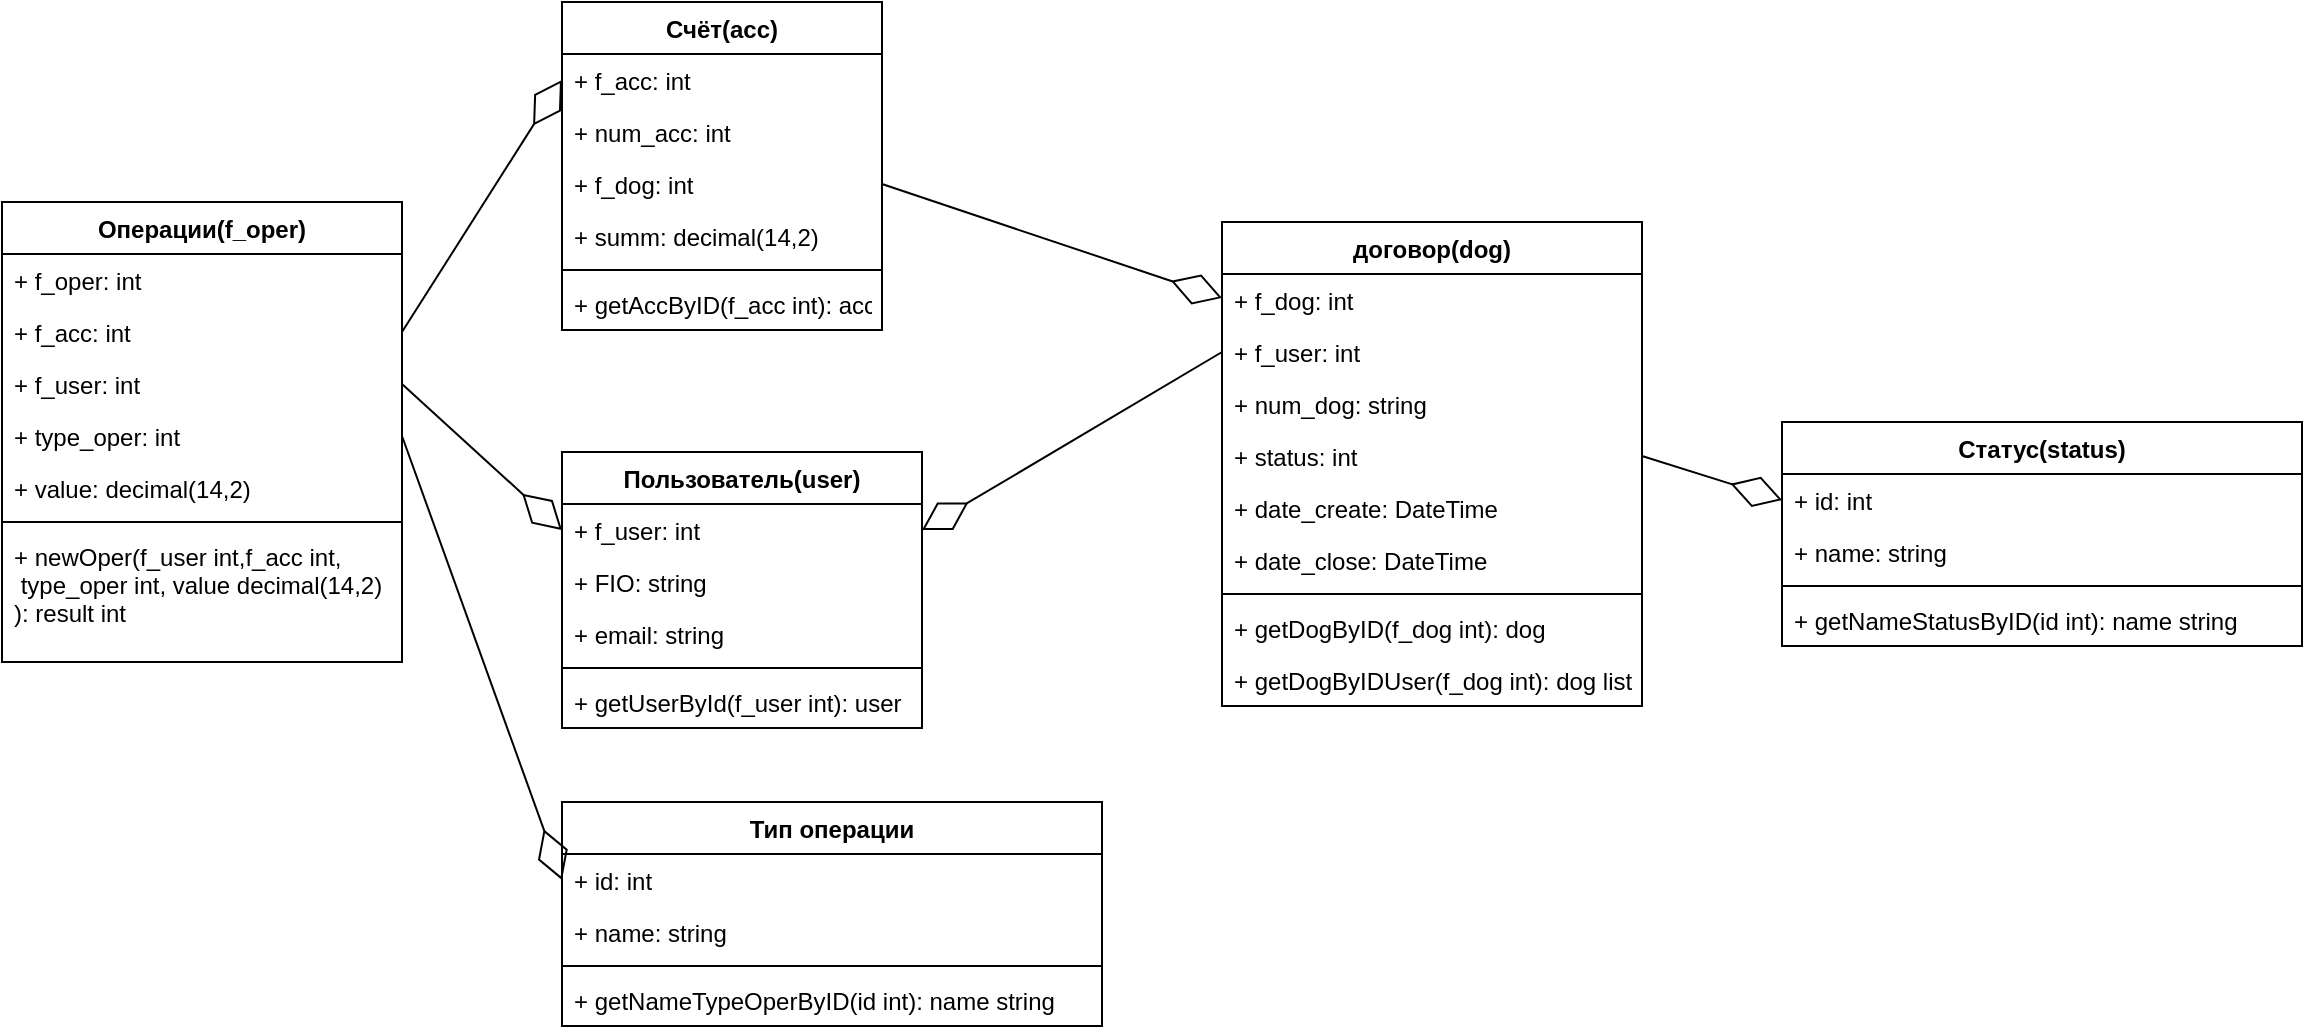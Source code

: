 <mxfile version="15.6.2" type="github" pages="3">
  <diagram name="Диаграмма классов" id="e7e014a7-5840-1c2e-5031-d8a46d1fe8dd">
    <mxGraphModel dx="1422" dy="762" grid="1" gridSize="10" guides="1" tooltips="1" connect="1" arrows="1" fold="1" page="1" pageScale="1" pageWidth="1169" pageHeight="826" background="none" math="0" shadow="0">
      <root>
        <mxCell id="0" />
        <mxCell id="1" parent="0" />
        <mxCell id="H6Q2h3wyojJIek6pG_1X-45" value="Пользователь(user)" style="swimlane;fontStyle=1;align=center;verticalAlign=top;childLayout=stackLayout;horizontal=1;startSize=26;horizontalStack=0;resizeParent=1;resizeParentMax=0;resizeLast=0;collapsible=1;marginBottom=0;" parent="1" vertex="1">
          <mxGeometry x="290" y="275" width="180" height="138" as="geometry" />
        </mxCell>
        <mxCell id="H6Q2h3wyojJIek6pG_1X-46" value="+ f_user: int" style="text;strokeColor=none;fillColor=none;align=left;verticalAlign=top;spacingLeft=4;spacingRight=4;overflow=hidden;rotatable=0;points=[[0,0.5],[1,0.5]];portConstraint=eastwest;" parent="H6Q2h3wyojJIek6pG_1X-45" vertex="1">
          <mxGeometry y="26" width="180" height="26" as="geometry" />
        </mxCell>
        <mxCell id="H6Q2h3wyojJIek6pG_1X-50" value="+ FIO: string" style="text;strokeColor=none;fillColor=none;align=left;verticalAlign=top;spacingLeft=4;spacingRight=4;overflow=hidden;rotatable=0;points=[[0,0.5],[1,0.5]];portConstraint=eastwest;" parent="H6Q2h3wyojJIek6pG_1X-45" vertex="1">
          <mxGeometry y="52" width="180" height="26" as="geometry" />
        </mxCell>
        <mxCell id="H6Q2h3wyojJIek6pG_1X-49" value="+ email: string" style="text;strokeColor=none;fillColor=none;align=left;verticalAlign=top;spacingLeft=4;spacingRight=4;overflow=hidden;rotatable=0;points=[[0,0.5],[1,0.5]];portConstraint=eastwest;" parent="H6Q2h3wyojJIek6pG_1X-45" vertex="1">
          <mxGeometry y="78" width="180" height="26" as="geometry" />
        </mxCell>
        <mxCell id="H6Q2h3wyojJIek6pG_1X-47" value="" style="line;strokeWidth=1;fillColor=none;align=left;verticalAlign=middle;spacingTop=-1;spacingLeft=3;spacingRight=3;rotatable=0;labelPosition=right;points=[];portConstraint=eastwest;" parent="H6Q2h3wyojJIek6pG_1X-45" vertex="1">
          <mxGeometry y="104" width="180" height="8" as="geometry" />
        </mxCell>
        <mxCell id="H6Q2h3wyojJIek6pG_1X-48" value="+ getUserById(f_user int): user" style="text;strokeColor=none;fillColor=none;align=left;verticalAlign=top;spacingLeft=4;spacingRight=4;overflow=hidden;rotatable=0;points=[[0,0.5],[1,0.5]];portConstraint=eastwest;" parent="H6Q2h3wyojJIek6pG_1X-45" vertex="1">
          <mxGeometry y="112" width="180" height="26" as="geometry" />
        </mxCell>
        <mxCell id="H6Q2h3wyojJIek6pG_1X-51" value="договор(dog)" style="swimlane;fontStyle=1;align=center;verticalAlign=top;childLayout=stackLayout;horizontal=1;startSize=26;horizontalStack=0;resizeParent=1;resizeParentMax=0;resizeLast=0;collapsible=1;marginBottom=0;" parent="1" vertex="1">
          <mxGeometry x="620" y="160" width="210" height="242" as="geometry" />
        </mxCell>
        <mxCell id="H6Q2h3wyojJIek6pG_1X-52" value="+ f_dog: int" style="text;strokeColor=none;fillColor=none;align=left;verticalAlign=top;spacingLeft=4;spacingRight=4;overflow=hidden;rotatable=0;points=[[0,0.5],[1,0.5]];portConstraint=eastwest;" parent="H6Q2h3wyojJIek6pG_1X-51" vertex="1">
          <mxGeometry y="26" width="210" height="26" as="geometry" />
        </mxCell>
        <mxCell id="H6Q2h3wyojJIek6pG_1X-66" value="" style="endArrow=diamondThin;endFill=0;endSize=24;html=1;rounded=0;entryX=1;entryY=0.5;entryDx=0;entryDy=0;exitX=1;exitY=0.5;exitDx=0;exitDy=0;" parent="H6Q2h3wyojJIek6pG_1X-51" source="H6Q2h3wyojJIek6pG_1X-60" edge="1">
          <mxGeometry width="160" relative="1" as="geometry">
            <mxPoint x="140" y="144" as="sourcePoint" />
            <mxPoint y="38" as="targetPoint" />
          </mxGeometry>
        </mxCell>
        <mxCell id="H6Q2h3wyojJIek6pG_1X-61" value="+ f_user: int" style="text;strokeColor=none;fillColor=none;align=left;verticalAlign=top;spacingLeft=4;spacingRight=4;overflow=hidden;rotatable=0;points=[[0,0.5],[1,0.5]];portConstraint=eastwest;" parent="H6Q2h3wyojJIek6pG_1X-51" vertex="1">
          <mxGeometry y="52" width="210" height="26" as="geometry" />
        </mxCell>
        <mxCell id="H6Q2h3wyojJIek6pG_1X-62" value="+ num_dog: string" style="text;strokeColor=none;fillColor=none;align=left;verticalAlign=top;spacingLeft=4;spacingRight=4;overflow=hidden;rotatable=0;points=[[0,0.5],[1,0.5]];portConstraint=eastwest;" parent="H6Q2h3wyojJIek6pG_1X-51" vertex="1">
          <mxGeometry y="78" width="210" height="26" as="geometry" />
        </mxCell>
        <mxCell id="H6Q2h3wyojJIek6pG_1X-69" value="+ status: int" style="text;strokeColor=none;fillColor=none;align=left;verticalAlign=top;spacingLeft=4;spacingRight=4;overflow=hidden;rotatable=0;points=[[0,0.5],[1,0.5]];portConstraint=eastwest;" parent="H6Q2h3wyojJIek6pG_1X-51" vertex="1">
          <mxGeometry y="104" width="210" height="26" as="geometry" />
        </mxCell>
        <mxCell id="H6Q2h3wyojJIek6pG_1X-67" value="+ date_create: DateTime" style="text;strokeColor=none;fillColor=none;align=left;verticalAlign=top;spacingLeft=4;spacingRight=4;overflow=hidden;rotatable=0;points=[[0,0.5],[1,0.5]];portConstraint=eastwest;" parent="H6Q2h3wyojJIek6pG_1X-51" vertex="1">
          <mxGeometry y="130" width="210" height="26" as="geometry" />
        </mxCell>
        <mxCell id="H6Q2h3wyojJIek6pG_1X-68" value="+ date_close: DateTime" style="text;strokeColor=none;fillColor=none;align=left;verticalAlign=top;spacingLeft=4;spacingRight=4;overflow=hidden;rotatable=0;points=[[0,0.5],[1,0.5]];portConstraint=eastwest;" parent="H6Q2h3wyojJIek6pG_1X-51" vertex="1">
          <mxGeometry y="156" width="210" height="26" as="geometry" />
        </mxCell>
        <mxCell id="H6Q2h3wyojJIek6pG_1X-53" value="" style="line;strokeWidth=1;fillColor=none;align=left;verticalAlign=middle;spacingTop=-1;spacingLeft=3;spacingRight=3;rotatable=0;labelPosition=right;points=[];portConstraint=eastwest;" parent="H6Q2h3wyojJIek6pG_1X-51" vertex="1">
          <mxGeometry y="182" width="210" height="8" as="geometry" />
        </mxCell>
        <mxCell id="H6Q2h3wyojJIek6pG_1X-54" value="+ getDogByID(f_dog int): dog&#xa;" style="text;strokeColor=none;fillColor=none;align=left;verticalAlign=top;spacingLeft=4;spacingRight=4;overflow=hidden;rotatable=0;points=[[0,0.5],[1,0.5]];portConstraint=eastwest;" parent="H6Q2h3wyojJIek6pG_1X-51" vertex="1">
          <mxGeometry y="190" width="210" height="26" as="geometry" />
        </mxCell>
        <mxCell id="H6Q2h3wyojJIek6pG_1X-64" value="+ getDogByIDUser(f_dog int): dog list&#xa;" style="text;strokeColor=none;fillColor=none;align=left;verticalAlign=top;spacingLeft=4;spacingRight=4;overflow=hidden;rotatable=0;points=[[0,0.5],[1,0.5]];portConstraint=eastwest;" parent="H6Q2h3wyojJIek6pG_1X-51" vertex="1">
          <mxGeometry y="216" width="210" height="26" as="geometry" />
        </mxCell>
        <mxCell id="H6Q2h3wyojJIek6pG_1X-55" value="Счёт(acc)" style="swimlane;fontStyle=1;align=center;verticalAlign=top;childLayout=stackLayout;horizontal=1;startSize=26;horizontalStack=0;resizeParent=1;resizeParentMax=0;resizeLast=0;collapsible=1;marginBottom=0;" parent="1" vertex="1">
          <mxGeometry x="290" y="50" width="160" height="164" as="geometry" />
        </mxCell>
        <mxCell id="H6Q2h3wyojJIek6pG_1X-56" value="+ f_acc: int" style="text;strokeColor=none;fillColor=none;align=left;verticalAlign=top;spacingLeft=4;spacingRight=4;overflow=hidden;rotatable=0;points=[[0,0.5],[1,0.5]];portConstraint=eastwest;" parent="H6Q2h3wyojJIek6pG_1X-55" vertex="1">
          <mxGeometry y="26" width="160" height="26" as="geometry" />
        </mxCell>
        <mxCell id="H6Q2h3wyojJIek6pG_1X-59" value="+ num_acc: int" style="text;strokeColor=none;fillColor=none;align=left;verticalAlign=top;spacingLeft=4;spacingRight=4;overflow=hidden;rotatable=0;points=[[0,0.5],[1,0.5]];portConstraint=eastwest;" parent="H6Q2h3wyojJIek6pG_1X-55" vertex="1">
          <mxGeometry y="52" width="160" height="26" as="geometry" />
        </mxCell>
        <mxCell id="H6Q2h3wyojJIek6pG_1X-60" value="+ f_dog: int" style="text;strokeColor=none;fillColor=none;align=left;verticalAlign=top;spacingLeft=4;spacingRight=4;overflow=hidden;rotatable=0;points=[[0,0.5],[1,0.5]];portConstraint=eastwest;" parent="H6Q2h3wyojJIek6pG_1X-55" vertex="1">
          <mxGeometry y="78" width="160" height="26" as="geometry" />
        </mxCell>
        <mxCell id="H6Q2h3wyojJIek6pG_1X-63" value="+ summ: decimal(14,2)" style="text;strokeColor=none;fillColor=none;align=left;verticalAlign=top;spacingLeft=4;spacingRight=4;overflow=hidden;rotatable=0;points=[[0,0.5],[1,0.5]];portConstraint=eastwest;" parent="H6Q2h3wyojJIek6pG_1X-55" vertex="1">
          <mxGeometry y="104" width="160" height="26" as="geometry" />
        </mxCell>
        <mxCell id="H6Q2h3wyojJIek6pG_1X-57" value="" style="line;strokeWidth=1;fillColor=none;align=left;verticalAlign=middle;spacingTop=-1;spacingLeft=3;spacingRight=3;rotatable=0;labelPosition=right;points=[];portConstraint=eastwest;" parent="H6Q2h3wyojJIek6pG_1X-55" vertex="1">
          <mxGeometry y="130" width="160" height="8" as="geometry" />
        </mxCell>
        <mxCell id="H6Q2h3wyojJIek6pG_1X-58" value="+ getAccByID(f_acc int): acc" style="text;strokeColor=none;fillColor=none;align=left;verticalAlign=top;spacingLeft=4;spacingRight=4;overflow=hidden;rotatable=0;points=[[0,0.5],[1,0.5]];portConstraint=eastwest;" parent="H6Q2h3wyojJIek6pG_1X-55" vertex="1">
          <mxGeometry y="138" width="160" height="26" as="geometry" />
        </mxCell>
        <mxCell id="H6Q2h3wyojJIek6pG_1X-65" value="" style="endArrow=diamondThin;endFill=0;endSize=24;html=1;rounded=0;entryX=1;entryY=0.5;entryDx=0;entryDy=0;exitX=0;exitY=0.5;exitDx=0;exitDy=0;" parent="1" source="H6Q2h3wyojJIek6pG_1X-61" target="H6Q2h3wyojJIek6pG_1X-46" edge="1">
          <mxGeometry width="160" relative="1" as="geometry">
            <mxPoint x="740" y="320" as="sourcePoint" />
            <mxPoint x="900" y="320" as="targetPoint" />
          </mxGeometry>
        </mxCell>
        <mxCell id="H6Q2h3wyojJIek6pG_1X-70" value="Статус(status)" style="swimlane;fontStyle=1;align=center;verticalAlign=top;childLayout=stackLayout;horizontal=1;startSize=26;horizontalStack=0;resizeParent=1;resizeParentMax=0;resizeLast=0;collapsible=1;marginBottom=0;" parent="1" vertex="1">
          <mxGeometry x="900" y="260" width="260" height="112" as="geometry" />
        </mxCell>
        <mxCell id="H6Q2h3wyojJIek6pG_1X-71" value="+ id: int" style="text;strokeColor=none;fillColor=none;align=left;verticalAlign=top;spacingLeft=4;spacingRight=4;overflow=hidden;rotatable=0;points=[[0,0.5],[1,0.5]];portConstraint=eastwest;" parent="H6Q2h3wyojJIek6pG_1X-70" vertex="1">
          <mxGeometry y="26" width="260" height="26" as="geometry" />
        </mxCell>
        <mxCell id="H6Q2h3wyojJIek6pG_1X-74" value="+ name: string" style="text;strokeColor=none;fillColor=none;align=left;verticalAlign=top;spacingLeft=4;spacingRight=4;overflow=hidden;rotatable=0;points=[[0,0.5],[1,0.5]];portConstraint=eastwest;" parent="H6Q2h3wyojJIek6pG_1X-70" vertex="1">
          <mxGeometry y="52" width="260" height="26" as="geometry" />
        </mxCell>
        <mxCell id="H6Q2h3wyojJIek6pG_1X-72" value="" style="line;strokeWidth=1;fillColor=none;align=left;verticalAlign=middle;spacingTop=-1;spacingLeft=3;spacingRight=3;rotatable=0;labelPosition=right;points=[];portConstraint=eastwest;" parent="H6Q2h3wyojJIek6pG_1X-70" vertex="1">
          <mxGeometry y="78" width="260" height="8" as="geometry" />
        </mxCell>
        <mxCell id="H6Q2h3wyojJIek6pG_1X-73" value="+ getNameStatusByID(id int): name string&#xa;" style="text;strokeColor=none;fillColor=none;align=left;verticalAlign=top;spacingLeft=4;spacingRight=4;overflow=hidden;rotatable=0;points=[[0,0.5],[1,0.5]];portConstraint=eastwest;" parent="H6Q2h3wyojJIek6pG_1X-70" vertex="1">
          <mxGeometry y="86" width="260" height="26" as="geometry" />
        </mxCell>
        <mxCell id="H6Q2h3wyojJIek6pG_1X-76" value="" style="endArrow=diamondThin;endFill=0;endSize=24;html=1;rounded=0;entryX=0;entryY=0.5;entryDx=0;entryDy=0;exitX=1;exitY=0.5;exitDx=0;exitDy=0;" parent="1" source="H6Q2h3wyojJIek6pG_1X-69" target="H6Q2h3wyojJIek6pG_1X-71" edge="1">
          <mxGeometry width="160" relative="1" as="geometry">
            <mxPoint x="810" y="500" as="sourcePoint" />
            <mxPoint x="1010" y="567" as="targetPoint" />
          </mxGeometry>
        </mxCell>
        <mxCell id="H6Q2h3wyojJIek6pG_1X-77" value="Операции(f_oper)" style="swimlane;fontStyle=1;align=center;verticalAlign=top;childLayout=stackLayout;horizontal=1;startSize=26;horizontalStack=0;resizeParent=1;resizeParentMax=0;resizeLast=0;collapsible=1;marginBottom=0;" parent="1" vertex="1">
          <mxGeometry x="10" y="150" width="200" height="230" as="geometry" />
        </mxCell>
        <mxCell id="H6Q2h3wyojJIek6pG_1X-78" value="+ f_oper: int" style="text;strokeColor=none;fillColor=none;align=left;verticalAlign=top;spacingLeft=4;spacingRight=4;overflow=hidden;rotatable=0;points=[[0,0.5],[1,0.5]];portConstraint=eastwest;" parent="H6Q2h3wyojJIek6pG_1X-77" vertex="1">
          <mxGeometry y="26" width="200" height="26" as="geometry" />
        </mxCell>
        <mxCell id="H6Q2h3wyojJIek6pG_1X-81" value="+ f_acc: int" style="text;strokeColor=none;fillColor=none;align=left;verticalAlign=top;spacingLeft=4;spacingRight=4;overflow=hidden;rotatable=0;points=[[0,0.5],[1,0.5]];portConstraint=eastwest;" parent="H6Q2h3wyojJIek6pG_1X-77" vertex="1">
          <mxGeometry y="52" width="200" height="26" as="geometry" />
        </mxCell>
        <mxCell id="H6Q2h3wyojJIek6pG_1X-82" value="+ f_user: int" style="text;strokeColor=none;fillColor=none;align=left;verticalAlign=top;spacingLeft=4;spacingRight=4;overflow=hidden;rotatable=0;points=[[0,0.5],[1,0.5]];portConstraint=eastwest;" parent="H6Q2h3wyojJIek6pG_1X-77" vertex="1">
          <mxGeometry y="78" width="200" height="26" as="geometry" />
        </mxCell>
        <mxCell id="H6Q2h3wyojJIek6pG_1X-83" value="+ type_oper: int" style="text;strokeColor=none;fillColor=none;align=left;verticalAlign=top;spacingLeft=4;spacingRight=4;overflow=hidden;rotatable=0;points=[[0,0.5],[1,0.5]];portConstraint=eastwest;" parent="H6Q2h3wyojJIek6pG_1X-77" vertex="1">
          <mxGeometry y="104" width="200" height="26" as="geometry" />
        </mxCell>
        <mxCell id="H6Q2h3wyojJIek6pG_1X-84" value="+ value: decimal(14,2)" style="text;strokeColor=none;fillColor=none;align=left;verticalAlign=top;spacingLeft=4;spacingRight=4;overflow=hidden;rotatable=0;points=[[0,0.5],[1,0.5]];portConstraint=eastwest;" parent="H6Q2h3wyojJIek6pG_1X-77" vertex="1">
          <mxGeometry y="130" width="200" height="26" as="geometry" />
        </mxCell>
        <mxCell id="H6Q2h3wyojJIek6pG_1X-79" value="" style="line;strokeWidth=1;fillColor=none;align=left;verticalAlign=middle;spacingTop=-1;spacingLeft=3;spacingRight=3;rotatable=0;labelPosition=right;points=[];portConstraint=eastwest;" parent="H6Q2h3wyojJIek6pG_1X-77" vertex="1">
          <mxGeometry y="156" width="200" height="8" as="geometry" />
        </mxCell>
        <mxCell id="H6Q2h3wyojJIek6pG_1X-80" value="+ newOper(f_user int,f_acc int,&#xa; type_oper int, value decimal(14,2)&#xa;): result int" style="text;strokeColor=none;fillColor=none;align=left;verticalAlign=top;spacingLeft=4;spacingRight=4;overflow=hidden;rotatable=0;points=[[0,0.5],[1,0.5]];portConstraint=eastwest;" parent="H6Q2h3wyojJIek6pG_1X-77" vertex="1">
          <mxGeometry y="164" width="200" height="66" as="geometry" />
        </mxCell>
        <mxCell id="H6Q2h3wyojJIek6pG_1X-85" value="" style="endArrow=diamondThin;endFill=0;endSize=24;html=1;rounded=0;entryX=0;entryY=0.5;entryDx=0;entryDy=0;exitX=1;exitY=0.5;exitDx=0;exitDy=0;" parent="1" source="H6Q2h3wyojJIek6pG_1X-82" target="H6Q2h3wyojJIek6pG_1X-46" edge="1">
          <mxGeometry width="160" relative="1" as="geometry">
            <mxPoint x="340" y="440" as="sourcePoint" />
            <mxPoint x="190" y="529" as="targetPoint" />
          </mxGeometry>
        </mxCell>
        <mxCell id="H6Q2h3wyojJIek6pG_1X-86" value="" style="endArrow=diamondThin;endFill=0;endSize=24;html=1;rounded=0;entryX=0;entryY=0.5;entryDx=0;entryDy=0;exitX=1;exitY=0.5;exitDx=0;exitDy=0;" parent="1" source="H6Q2h3wyojJIek6pG_1X-81" target="H6Q2h3wyojJIek6pG_1X-56" edge="1">
          <mxGeometry width="160" relative="1" as="geometry">
            <mxPoint x="470" y="190" as="sourcePoint" />
            <mxPoint x="320" y="279" as="targetPoint" />
          </mxGeometry>
        </mxCell>
        <mxCell id="H6Q2h3wyojJIek6pG_1X-87" value="Тип операции" style="swimlane;fontStyle=1;align=center;verticalAlign=top;childLayout=stackLayout;horizontal=1;startSize=26;horizontalStack=0;resizeParent=1;resizeParentMax=0;resizeLast=0;collapsible=1;marginBottom=0;" parent="1" vertex="1">
          <mxGeometry x="290" y="450" width="270" height="112" as="geometry" />
        </mxCell>
        <mxCell id="H6Q2h3wyojJIek6pG_1X-88" value="+ id: int" style="text;strokeColor=none;fillColor=none;align=left;verticalAlign=top;spacingLeft=4;spacingRight=4;overflow=hidden;rotatable=0;points=[[0,0.5],[1,0.5]];portConstraint=eastwest;" parent="H6Q2h3wyojJIek6pG_1X-87" vertex="1">
          <mxGeometry y="26" width="270" height="26" as="geometry" />
        </mxCell>
        <mxCell id="H6Q2h3wyojJIek6pG_1X-91" value="+ name: string" style="text;strokeColor=none;fillColor=none;align=left;verticalAlign=top;spacingLeft=4;spacingRight=4;overflow=hidden;rotatable=0;points=[[0,0.5],[1,0.5]];portConstraint=eastwest;" parent="H6Q2h3wyojJIek6pG_1X-87" vertex="1">
          <mxGeometry y="52" width="270" height="26" as="geometry" />
        </mxCell>
        <mxCell id="H6Q2h3wyojJIek6pG_1X-89" value="" style="line;strokeWidth=1;fillColor=none;align=left;verticalAlign=middle;spacingTop=-1;spacingLeft=3;spacingRight=3;rotatable=0;labelPosition=right;points=[];portConstraint=eastwest;" parent="H6Q2h3wyojJIek6pG_1X-87" vertex="1">
          <mxGeometry y="78" width="270" height="8" as="geometry" />
        </mxCell>
        <mxCell id="H6Q2h3wyojJIek6pG_1X-90" value="+ getNameTypeOperByID(id int): name string&#xa;" style="text;strokeColor=none;fillColor=none;align=left;verticalAlign=top;spacingLeft=4;spacingRight=4;overflow=hidden;rotatable=0;points=[[0,0.5],[1,0.5]];portConstraint=eastwest;" parent="H6Q2h3wyojJIek6pG_1X-87" vertex="1">
          <mxGeometry y="86" width="270" height="26" as="geometry" />
        </mxCell>
        <mxCell id="H6Q2h3wyojJIek6pG_1X-92" value="" style="endArrow=diamondThin;endFill=0;endSize=24;html=1;rounded=0;entryX=0;entryY=0.5;entryDx=0;entryDy=0;exitX=1;exitY=0.5;exitDx=0;exitDy=0;" parent="1" source="H6Q2h3wyojJIek6pG_1X-83" target="H6Q2h3wyojJIek6pG_1X-88" edge="1">
          <mxGeometry width="160" relative="1" as="geometry">
            <mxPoint x="220" y="251" as="sourcePoint" />
            <mxPoint x="300" y="324" as="targetPoint" />
          </mxGeometry>
        </mxCell>
      </root>
    </mxGraphModel>
  </diagram>
  <diagram id="CjSjuVQlkr-VLXRzmrBy" name="Диаграмма взаимодействия">
    <mxGraphModel dx="1422" dy="762" grid="1" gridSize="10" guides="1" tooltips="1" connect="1" arrows="1" fold="1" page="1" pageScale="1" pageWidth="827" pageHeight="1169" math="0" shadow="0">
      <root>
        <mxCell id="g3aVGj8AOX-Agl_mAqyh-0" />
        <mxCell id="g3aVGj8AOX-Agl_mAqyh-1" parent="g3aVGj8AOX-Agl_mAqyh-0" />
        <mxCell id="45P0DEFMwRwItsXD1nT2-0" value="" style="shape=umlLifeline;participant=umlActor;perimeter=lifelinePerimeter;whiteSpace=wrap;html=1;container=1;collapsible=0;recursiveResize=0;verticalAlign=top;spacingTop=36;outlineConnect=0;" vertex="1" parent="g3aVGj8AOX-Agl_mAqyh-1">
          <mxGeometry x="70" y="50" width="30" height="630" as="geometry" />
        </mxCell>
        <mxCell id="45P0DEFMwRwItsXD1nT2-1" value=":Блок приёма операций" style="shape=umlLifeline;perimeter=lifelinePerimeter;whiteSpace=wrap;html=1;container=1;collapsible=0;recursiveResize=0;outlineConnect=0;" vertex="1" parent="g3aVGj8AOX-Agl_mAqyh-1">
          <mxGeometry x="280" y="50" width="100" height="630" as="geometry" />
        </mxCell>
        <mxCell id="45P0DEFMwRwItsXD1nT2-3" value="" style="html=1;points=[];perimeter=orthogonalPerimeter;" vertex="1" parent="45P0DEFMwRwItsXD1nT2-1">
          <mxGeometry x="45" y="90" width="10" height="520" as="geometry" />
        </mxCell>
        <mxCell id="45P0DEFMwRwItsXD1nT2-2" value="запрос на выполнение операции на счёте" style="html=1;verticalAlign=bottom;endArrow=block;rounded=0;" edge="1" parent="g3aVGj8AOX-Agl_mAqyh-1" source="45P0DEFMwRwItsXD1nT2-0" target="45P0DEFMwRwItsXD1nT2-1">
          <mxGeometry width="80" relative="1" as="geometry">
            <mxPoint x="90" y="140" as="sourcePoint" />
            <mxPoint x="170" y="140" as="targetPoint" />
            <Array as="points">
              <mxPoint x="160" y="140" />
            </Array>
          </mxGeometry>
        </mxCell>
        <mxCell id="45P0DEFMwRwItsXD1nT2-4" value=":Агент проверки счёта и пользователя" style="shape=umlLifeline;perimeter=lifelinePerimeter;whiteSpace=wrap;html=1;container=1;collapsible=0;recursiveResize=0;outlineConnect=0;" vertex="1" parent="g3aVGj8AOX-Agl_mAqyh-1">
          <mxGeometry x="570" y="50" width="100" height="630" as="geometry" />
        </mxCell>
        <mxCell id="45P0DEFMwRwItsXD1nT2-8" value="" style="html=1;points=[];perimeter=orthogonalPerimeter;" vertex="1" parent="45P0DEFMwRwItsXD1nT2-4">
          <mxGeometry x="45" y="150" width="10" height="290" as="geometry" />
        </mxCell>
        <mxCell id="45P0DEFMwRwItsXD1nT2-5" value=":Агент проверки средств на счёте" style="shape=umlLifeline;perimeter=lifelinePerimeter;whiteSpace=wrap;html=1;container=1;collapsible=0;recursiveResize=0;outlineConnect=0;" vertex="1" parent="g3aVGj8AOX-Agl_mAqyh-1">
          <mxGeometry x="730" y="50" width="100" height="630" as="geometry" />
        </mxCell>
        <mxCell id="45P0DEFMwRwItsXD1nT2-13" value="" style="html=1;points=[];perimeter=orthogonalPerimeter;" vertex="1" parent="45P0DEFMwRwItsXD1nT2-5">
          <mxGeometry x="45" y="230" width="10" height="140" as="geometry" />
        </mxCell>
        <mxCell id="45P0DEFMwRwItsXD1nT2-7" value="Запрос на проверку данных" style="html=1;verticalAlign=bottom;startArrow=circle;startFill=1;endArrow=open;startSize=6;endSize=8;rounded=0;" edge="1" parent="g3aVGj8AOX-Agl_mAqyh-1" source="45P0DEFMwRwItsXD1nT2-17" target="45P0DEFMwRwItsXD1nT2-4">
          <mxGeometry width="80" relative="1" as="geometry">
            <mxPoint x="370" y="380" as="sourcePoint" />
            <mxPoint x="450" y="380" as="targetPoint" />
            <Array as="points">
              <mxPoint x="530" y="200" />
            </Array>
          </mxGeometry>
        </mxCell>
        <mxCell id="45P0DEFMwRwItsXD1nT2-9" value=":Блок выполнения операций" style="shape=umlLifeline;perimeter=lifelinePerimeter;whiteSpace=wrap;html=1;container=1;collapsible=0;recursiveResize=0;outlineConnect=0;" vertex="1" parent="g3aVGj8AOX-Agl_mAqyh-1">
          <mxGeometry x="870" y="50" width="100" height="630" as="geometry" />
        </mxCell>
        <mxCell id="45P0DEFMwRwItsXD1nT2-11" value="" style="html=1;points=[];perimeter=orthogonalPerimeter;" vertex="1" parent="45P0DEFMwRwItsXD1nT2-9">
          <mxGeometry x="45" y="180" width="10" height="150" as="geometry" />
        </mxCell>
        <mxCell id="45P0DEFMwRwItsXD1nT2-21" value="" style="html=1;points=[];perimeter=orthogonalPerimeter;" vertex="1" parent="45P0DEFMwRwItsXD1nT2-9">
          <mxGeometry x="45" y="460" width="10" height="80" as="geometry" />
        </mxCell>
        <mxCell id="45P0DEFMwRwItsXD1nT2-10" value="Запрос на проверку актуальности договора" style="html=1;verticalAlign=bottom;endArrow=block;rounded=0;" edge="1" parent="g3aVGj8AOX-Agl_mAqyh-1" source="45P0DEFMwRwItsXD1nT2-8" target="45P0DEFMwRwItsXD1nT2-9">
          <mxGeometry width="80" relative="1" as="geometry">
            <mxPoint x="490" y="370" as="sourcePoint" />
            <mxPoint x="570" y="370" as="targetPoint" />
            <Array as="points">
              <mxPoint x="670" y="230" />
            </Array>
          </mxGeometry>
        </mxCell>
        <mxCell id="45P0DEFMwRwItsXD1nT2-12" value="Запрос на проверку средств" style="html=1;verticalAlign=bottom;startArrow=circle;startFill=1;endArrow=open;startSize=6;endSize=8;rounded=0;exitX=1;exitY=0.248;exitDx=0;exitDy=0;exitPerimeter=0;" edge="1" parent="g3aVGj8AOX-Agl_mAqyh-1" source="45P0DEFMwRwItsXD1nT2-8" target="45P0DEFMwRwItsXD1nT2-5">
          <mxGeometry width="80" relative="1" as="geometry">
            <mxPoint x="670" y="280" as="sourcePoint" />
            <mxPoint x="695" y="280" as="targetPoint" />
          </mxGeometry>
        </mxCell>
        <mxCell id="45P0DEFMwRwItsXD1nT2-14" value="return" style="html=1;verticalAlign=bottom;endArrow=open;dashed=1;endSize=8;rounded=0;" edge="1" parent="g3aVGj8AOX-Agl_mAqyh-1" source="45P0DEFMwRwItsXD1nT2-9" target="45P0DEFMwRwItsXD1nT2-8">
          <mxGeometry relative="1" as="geometry">
            <mxPoint x="890" y="380" as="sourcePoint" />
            <mxPoint x="810" y="380" as="targetPoint" />
            <Array as="points">
              <mxPoint x="700" y="380" />
            </Array>
          </mxGeometry>
        </mxCell>
        <mxCell id="45P0DEFMwRwItsXD1nT2-15" value="return" style="html=1;verticalAlign=bottom;endArrow=open;dashed=1;endSize=8;rounded=0;exitX=0.3;exitY=1.014;exitDx=0;exitDy=0;exitPerimeter=0;" edge="1" parent="g3aVGj8AOX-Agl_mAqyh-1" source="45P0DEFMwRwItsXD1nT2-13" target="45P0DEFMwRwItsXD1nT2-8">
          <mxGeometry relative="1" as="geometry">
            <mxPoint x="906.5" y="390" as="sourcePoint" />
            <mxPoint x="635" y="390" as="targetPoint" />
            <Array as="points">
              <mxPoint x="710" y="422" />
            </Array>
          </mxGeometry>
        </mxCell>
        <mxCell id="45P0DEFMwRwItsXD1nT2-16" value="return" style="html=1;verticalAlign=bottom;endArrow=open;dashed=1;endSize=8;rounded=0;exitX=-0.4;exitY=0.99;exitDx=0;exitDy=0;exitPerimeter=0;" edge="1" parent="g3aVGj8AOX-Agl_mAqyh-1" source="45P0DEFMwRwItsXD1nT2-8" target="45P0DEFMwRwItsXD1nT2-17">
          <mxGeometry relative="1" as="geometry">
            <mxPoint x="450" y="360" as="sourcePoint" />
            <mxPoint x="370" y="360" as="targetPoint" />
          </mxGeometry>
        </mxCell>
        <mxCell id="45P0DEFMwRwItsXD1nT2-17" value=":Агент выполнения операций" style="shape=umlLifeline;perimeter=lifelinePerimeter;whiteSpace=wrap;html=1;container=1;collapsible=0;recursiveResize=0;outlineConnect=0;" vertex="1" parent="g3aVGj8AOX-Agl_mAqyh-1">
          <mxGeometry x="420" y="50" width="100" height="630" as="geometry" />
        </mxCell>
        <mxCell id="45P0DEFMwRwItsXD1nT2-19" value="" style="html=1;points=[];perimeter=orthogonalPerimeter;" vertex="1" parent="45P0DEFMwRwItsXD1nT2-17">
          <mxGeometry x="45" y="130" width="10" height="450" as="geometry" />
        </mxCell>
        <mxCell id="45P0DEFMwRwItsXD1nT2-18" value="dispatch" style="html=1;verticalAlign=bottom;startArrow=circle;startFill=1;endArrow=open;startSize=6;endSize=8;rounded=0;" edge="1" parent="g3aVGj8AOX-Agl_mAqyh-1" source="45P0DEFMwRwItsXD1nT2-3" target="45P0DEFMwRwItsXD1nT2-17">
          <mxGeometry width="80" relative="1" as="geometry">
            <mxPoint x="370" y="350" as="sourcePoint" />
            <mxPoint x="450" y="350" as="targetPoint" />
            <Array as="points">
              <mxPoint x="400" y="180" />
              <mxPoint x="430" y="180" />
            </Array>
          </mxGeometry>
        </mxCell>
        <mxCell id="45P0DEFMwRwItsXD1nT2-20" value="Выполнение операций" style="html=1;verticalAlign=bottom;startArrow=circle;startFill=1;endArrow=open;startSize=6;endSize=8;rounded=0;" edge="1" parent="g3aVGj8AOX-Agl_mAqyh-1" source="45P0DEFMwRwItsXD1nT2-19" target="45P0DEFMwRwItsXD1nT2-9">
          <mxGeometry width="80" relative="1" as="geometry">
            <mxPoint x="370" y="340" as="sourcePoint" />
            <mxPoint x="450" y="340" as="targetPoint" />
            <Array as="points">
              <mxPoint x="570" y="510" />
            </Array>
          </mxGeometry>
        </mxCell>
        <mxCell id="45P0DEFMwRwItsXD1nT2-22" value="return" style="html=1;verticalAlign=bottom;endArrow=open;dashed=1;endSize=8;rounded=0;" edge="1" parent="g3aVGj8AOX-Agl_mAqyh-1" source="45P0DEFMwRwItsXD1nT2-9" target="45P0DEFMwRwItsXD1nT2-17">
          <mxGeometry relative="1" as="geometry">
            <mxPoint x="450" y="340" as="sourcePoint" />
            <mxPoint x="370" y="340" as="targetPoint" />
            <Array as="points">
              <mxPoint x="730" y="590" />
            </Array>
          </mxGeometry>
        </mxCell>
        <mxCell id="45P0DEFMwRwItsXD1nT2-23" value="return" style="html=1;verticalAlign=bottom;endArrow=open;dashed=1;endSize=8;rounded=0;" edge="1" parent="g3aVGj8AOX-Agl_mAqyh-1" source="45P0DEFMwRwItsXD1nT2-1" target="45P0DEFMwRwItsXD1nT2-0">
          <mxGeometry relative="1" as="geometry">
            <mxPoint x="450" y="340" as="sourcePoint" />
            <mxPoint x="370" y="340" as="targetPoint" />
            <Array as="points">
              <mxPoint x="170" y="660" />
            </Array>
          </mxGeometry>
        </mxCell>
        <mxCell id="45P0DEFMwRwItsXD1nT2-24" value="return" style="html=1;verticalAlign=bottom;endArrow=open;dashed=1;endSize=8;rounded=0;" edge="1" parent="g3aVGj8AOX-Agl_mAqyh-1" source="45P0DEFMwRwItsXD1nT2-19" target="45P0DEFMwRwItsXD1nT2-1">
          <mxGeometry relative="1" as="geometry">
            <mxPoint x="450" y="340" as="sourcePoint" />
            <mxPoint x="370" y="340" as="targetPoint" />
            <Array as="points">
              <mxPoint x="410" y="630" />
            </Array>
          </mxGeometry>
        </mxCell>
      </root>
    </mxGraphModel>
  </diagram>
  <diagram id="MSgMAFfYAThPaXjRty2P" name="Диаграмма вариантов использования">
    <mxGraphModel dx="2249" dy="762" grid="1" gridSize="10" guides="1" tooltips="1" connect="1" arrows="1" fold="1" page="1" pageScale="1" pageWidth="827" pageHeight="1169" math="0" shadow="0">
      <root>
        <mxCell id="ij8UhbbDpyYovOS8lO_m-0" />
        <mxCell id="ij8UhbbDpyYovOS8lO_m-1" parent="ij8UhbbDpyYovOS8lO_m-0" />
        <mxCell id="ij8UhbbDpyYovOS8lO_m-2" value="Пользователь&lt;br&gt;" style="shape=umlActor;verticalLabelPosition=bottom;verticalAlign=top;html=1;" vertex="1" parent="ij8UhbbDpyYovOS8lO_m-1">
          <mxGeometry x="320" y="260" width="30" height="60" as="geometry" />
        </mxCell>
        <mxCell id="ij8UhbbDpyYovOS8lO_m-3" value="Управление счётом" style="ellipse;whiteSpace=wrap;html=1;" vertex="1" parent="ij8UhbbDpyYovOS8lO_m-1">
          <mxGeometry x="170" y="130" width="120" height="80" as="geometry" />
        </mxCell>
        <mxCell id="ij8UhbbDpyYovOS8lO_m-5" value="" style="endArrow=none;html=1;rounded=0;entryX=1;entryY=1;entryDx=0;entryDy=0;exitX=0;exitY=0.333;exitDx=0;exitDy=0;exitPerimeter=0;" edge="1" parent="ij8UhbbDpyYovOS8lO_m-1" source="ij8UhbbDpyYovOS8lO_m-2" target="ij8UhbbDpyYovOS8lO_m-3">
          <mxGeometry width="50" height="50" relative="1" as="geometry">
            <mxPoint x="390" y="420" as="sourcePoint" />
            <mxPoint x="440" y="370" as="targetPoint" />
          </mxGeometry>
        </mxCell>
        <mxCell id="ij8UhbbDpyYovOS8lO_m-8" style="edgeStyle=orthogonalEdgeStyle;rounded=0;orthogonalLoop=1;jettySize=auto;html=1;exitX=1;exitY=0;exitDx=0;exitDy=0;entryX=0;entryY=0.5;entryDx=0;entryDy=0;" edge="1" parent="ij8UhbbDpyYovOS8lO_m-1" source="ij8UhbbDpyYovOS8lO_m-6" target="ij8UhbbDpyYovOS8lO_m-3">
          <mxGeometry relative="1" as="geometry" />
        </mxCell>
        <mxCell id="ij8UhbbDpyYovOS8lO_m-15" style="edgeStyle=orthogonalEdgeStyle;rounded=0;orthogonalLoop=1;jettySize=auto;html=1;exitX=0;exitY=0;exitDx=0;exitDy=0;" edge="1" parent="ij8UhbbDpyYovOS8lO_m-1" source="ij8UhbbDpyYovOS8lO_m-6">
          <mxGeometry relative="1" as="geometry">
            <mxPoint x="330" y="60" as="targetPoint" />
            <Array as="points">
              <mxPoint x="-72" y="30" />
              <mxPoint x="330" y="30" />
            </Array>
          </mxGeometry>
        </mxCell>
        <mxCell id="ij8UhbbDpyYovOS8lO_m-6" value="Снятие и пополнение счёта" style="ellipse;whiteSpace=wrap;html=1;" vertex="1" parent="ij8UhbbDpyYovOS8lO_m-1">
          <mxGeometry x="-90" y="230" width="120" height="80" as="geometry" />
        </mxCell>
        <mxCell id="ij8UhbbDpyYovOS8lO_m-9" style="edgeStyle=orthogonalEdgeStyle;rounded=0;orthogonalLoop=1;jettySize=auto;html=1;exitX=1;exitY=0.5;exitDx=0;exitDy=0;entryX=0;entryY=0;entryDx=0;entryDy=0;" edge="1" parent="ij8UhbbDpyYovOS8lO_m-1" source="ij8UhbbDpyYovOS8lO_m-7" target="ij8UhbbDpyYovOS8lO_m-3">
          <mxGeometry relative="1" as="geometry" />
        </mxCell>
        <mxCell id="ij8UhbbDpyYovOS8lO_m-14" style="edgeStyle=orthogonalEdgeStyle;rounded=0;orthogonalLoop=1;jettySize=auto;html=1;exitX=1;exitY=0;exitDx=0;exitDy=0;" edge="1" parent="ij8UhbbDpyYovOS8lO_m-1" source="ij8UhbbDpyYovOS8lO_m-7" target="ij8UhbbDpyYovOS8lO_m-13">
          <mxGeometry relative="1" as="geometry" />
        </mxCell>
        <mxCell id="ij8UhbbDpyYovOS8lO_m-7" value="Просмотр средств на счёте" style="ellipse;whiteSpace=wrap;html=1;" vertex="1" parent="ij8UhbbDpyYovOS8lO_m-1">
          <mxGeometry x="-50" y="50" width="120" height="80" as="geometry" />
        </mxCell>
        <mxCell id="ij8UhbbDpyYovOS8lO_m-10" value="Менеджер" style="shape=umlActor;verticalLabelPosition=bottom;verticalAlign=top;html=1;outlineConnect=0;" vertex="1" parent="ij8UhbbDpyYovOS8lO_m-1">
          <mxGeometry x="490" y="180" width="30" height="60" as="geometry" />
        </mxCell>
        <mxCell id="ij8UhbbDpyYovOS8lO_m-11" value="" style="endArrow=none;html=1;rounded=0;exitX=0.5;exitY=0.5;exitDx=0;exitDy=0;exitPerimeter=0;" edge="1" parent="ij8UhbbDpyYovOS8lO_m-1" source="ij8UhbbDpyYovOS8lO_m-2" target="ij8UhbbDpyYovOS8lO_m-10">
          <mxGeometry width="50" height="50" relative="1" as="geometry">
            <mxPoint x="330" y="290" as="sourcePoint" />
            <mxPoint x="282.426" y="208.284" as="targetPoint" />
          </mxGeometry>
        </mxCell>
        <mxCell id="ij8UhbbDpyYovOS8lO_m-16" style="edgeStyle=orthogonalEdgeStyle;rounded=0;orthogonalLoop=1;jettySize=auto;html=1;exitX=0;exitY=0.5;exitDx=0;exitDy=0;" edge="1" parent="ij8UhbbDpyYovOS8lO_m-1" source="ij8UhbbDpyYovOS8lO_m-12" target="ij8UhbbDpyYovOS8lO_m-13">
          <mxGeometry relative="1" as="geometry" />
        </mxCell>
        <mxCell id="ij8UhbbDpyYovOS8lO_m-12" value="Закрытие и открытие счёта&lt;br&gt;" style="ellipse;whiteSpace=wrap;html=1;" vertex="1" parent="ij8UhbbDpyYovOS8lO_m-1">
          <mxGeometry x="510" y="20" width="120" height="80" as="geometry" />
        </mxCell>
        <mxCell id="ij8UhbbDpyYovOS8lO_m-13" value="Расширенное управление счётом&amp;nbsp;" style="ellipse;whiteSpace=wrap;html=1;" vertex="1" parent="ij8UhbbDpyYovOS8lO_m-1">
          <mxGeometry x="330" y="20" width="120" height="80" as="geometry" />
        </mxCell>
        <mxCell id="ij8UhbbDpyYovOS8lO_m-18" value="Управление договором" style="ellipse;whiteSpace=wrap;html=1;" vertex="1" parent="ij8UhbbDpyYovOS8lO_m-1">
          <mxGeometry x="620" y="100" width="120" height="80" as="geometry" />
        </mxCell>
        <mxCell id="ij8UhbbDpyYovOS8lO_m-19" value="" style="endArrow=none;html=1;rounded=0;" edge="1" parent="ij8UhbbDpyYovOS8lO_m-1">
          <mxGeometry width="50" height="50" relative="1" as="geometry">
            <mxPoint x="417.379" y="95.593" as="sourcePoint" />
            <mxPoint x="490" y="190.435" as="targetPoint" />
          </mxGeometry>
        </mxCell>
        <mxCell id="ij8UhbbDpyYovOS8lO_m-20" value="" style="endArrow=none;html=1;rounded=0;exitX=0.1;exitY=0.85;exitDx=0;exitDy=0;exitPerimeter=0;" edge="1" parent="ij8UhbbDpyYovOS8lO_m-1" source="ij8UhbbDpyYovOS8lO_m-18" target="ij8UhbbDpyYovOS8lO_m-10">
          <mxGeometry width="50" height="50" relative="1" as="geometry">
            <mxPoint x="427.379" y="105.593" as="sourcePoint" />
            <mxPoint x="500" y="200.435" as="targetPoint" />
          </mxGeometry>
        </mxCell>
      </root>
    </mxGraphModel>
  </diagram>
</mxfile>

